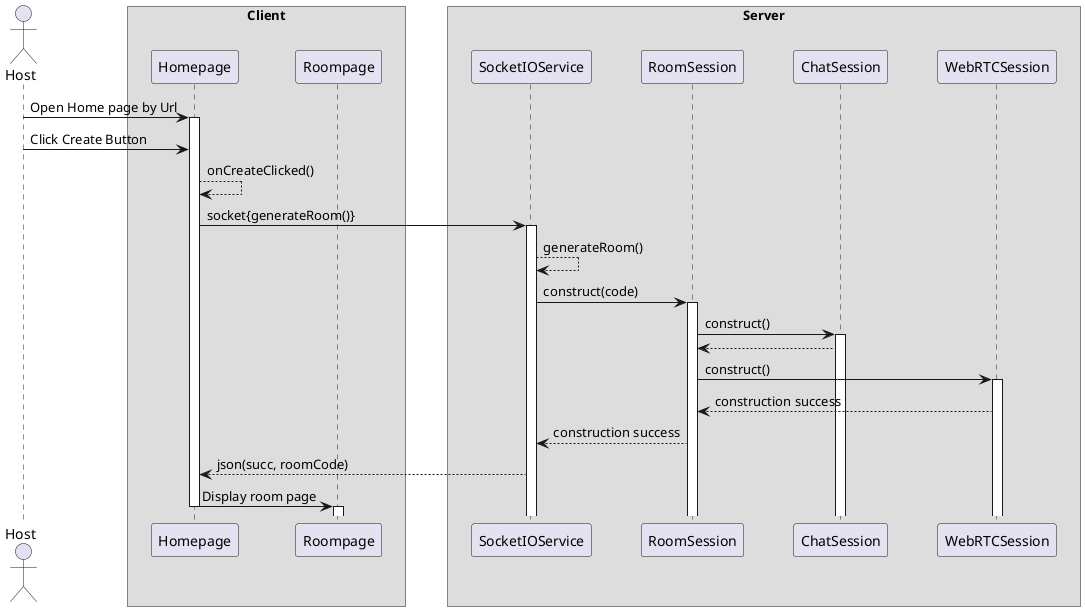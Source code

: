 @startuml GenerateRoom
skinparam ParticipantPadding 20
skinparam BoxPadding 20


actor Host
participant SocketIOService as SS
participant RoomSession as RS

box Client
    participant Homepage as HP
    participant Roompage as RP
end box

box Server
    participant SocketService as SS
    participant RoomSession as RS
    participant ChatSession as CS
    participant WebRTCSession as WS
end Box

Host -> HP: Open Home page by Url
activate HP
Host -> HP: Click Create Button
HP --> HP: onCreateClicked()
HP -> SS: socket{generateRoom()}
activate SS
SS --> SS: generateRoom()
SS -> RS: construct(code)
activate RS
RS -> CS: construct()
activate CS
CS --> RS
RS -> WS: construct()
activate WS
WS --> RS : construction success
RS --> SS : construction success
SS --> HP: json(succ, roomCode)


HP -> RP: Display room page
deactivate HP
activate RP


@enduml